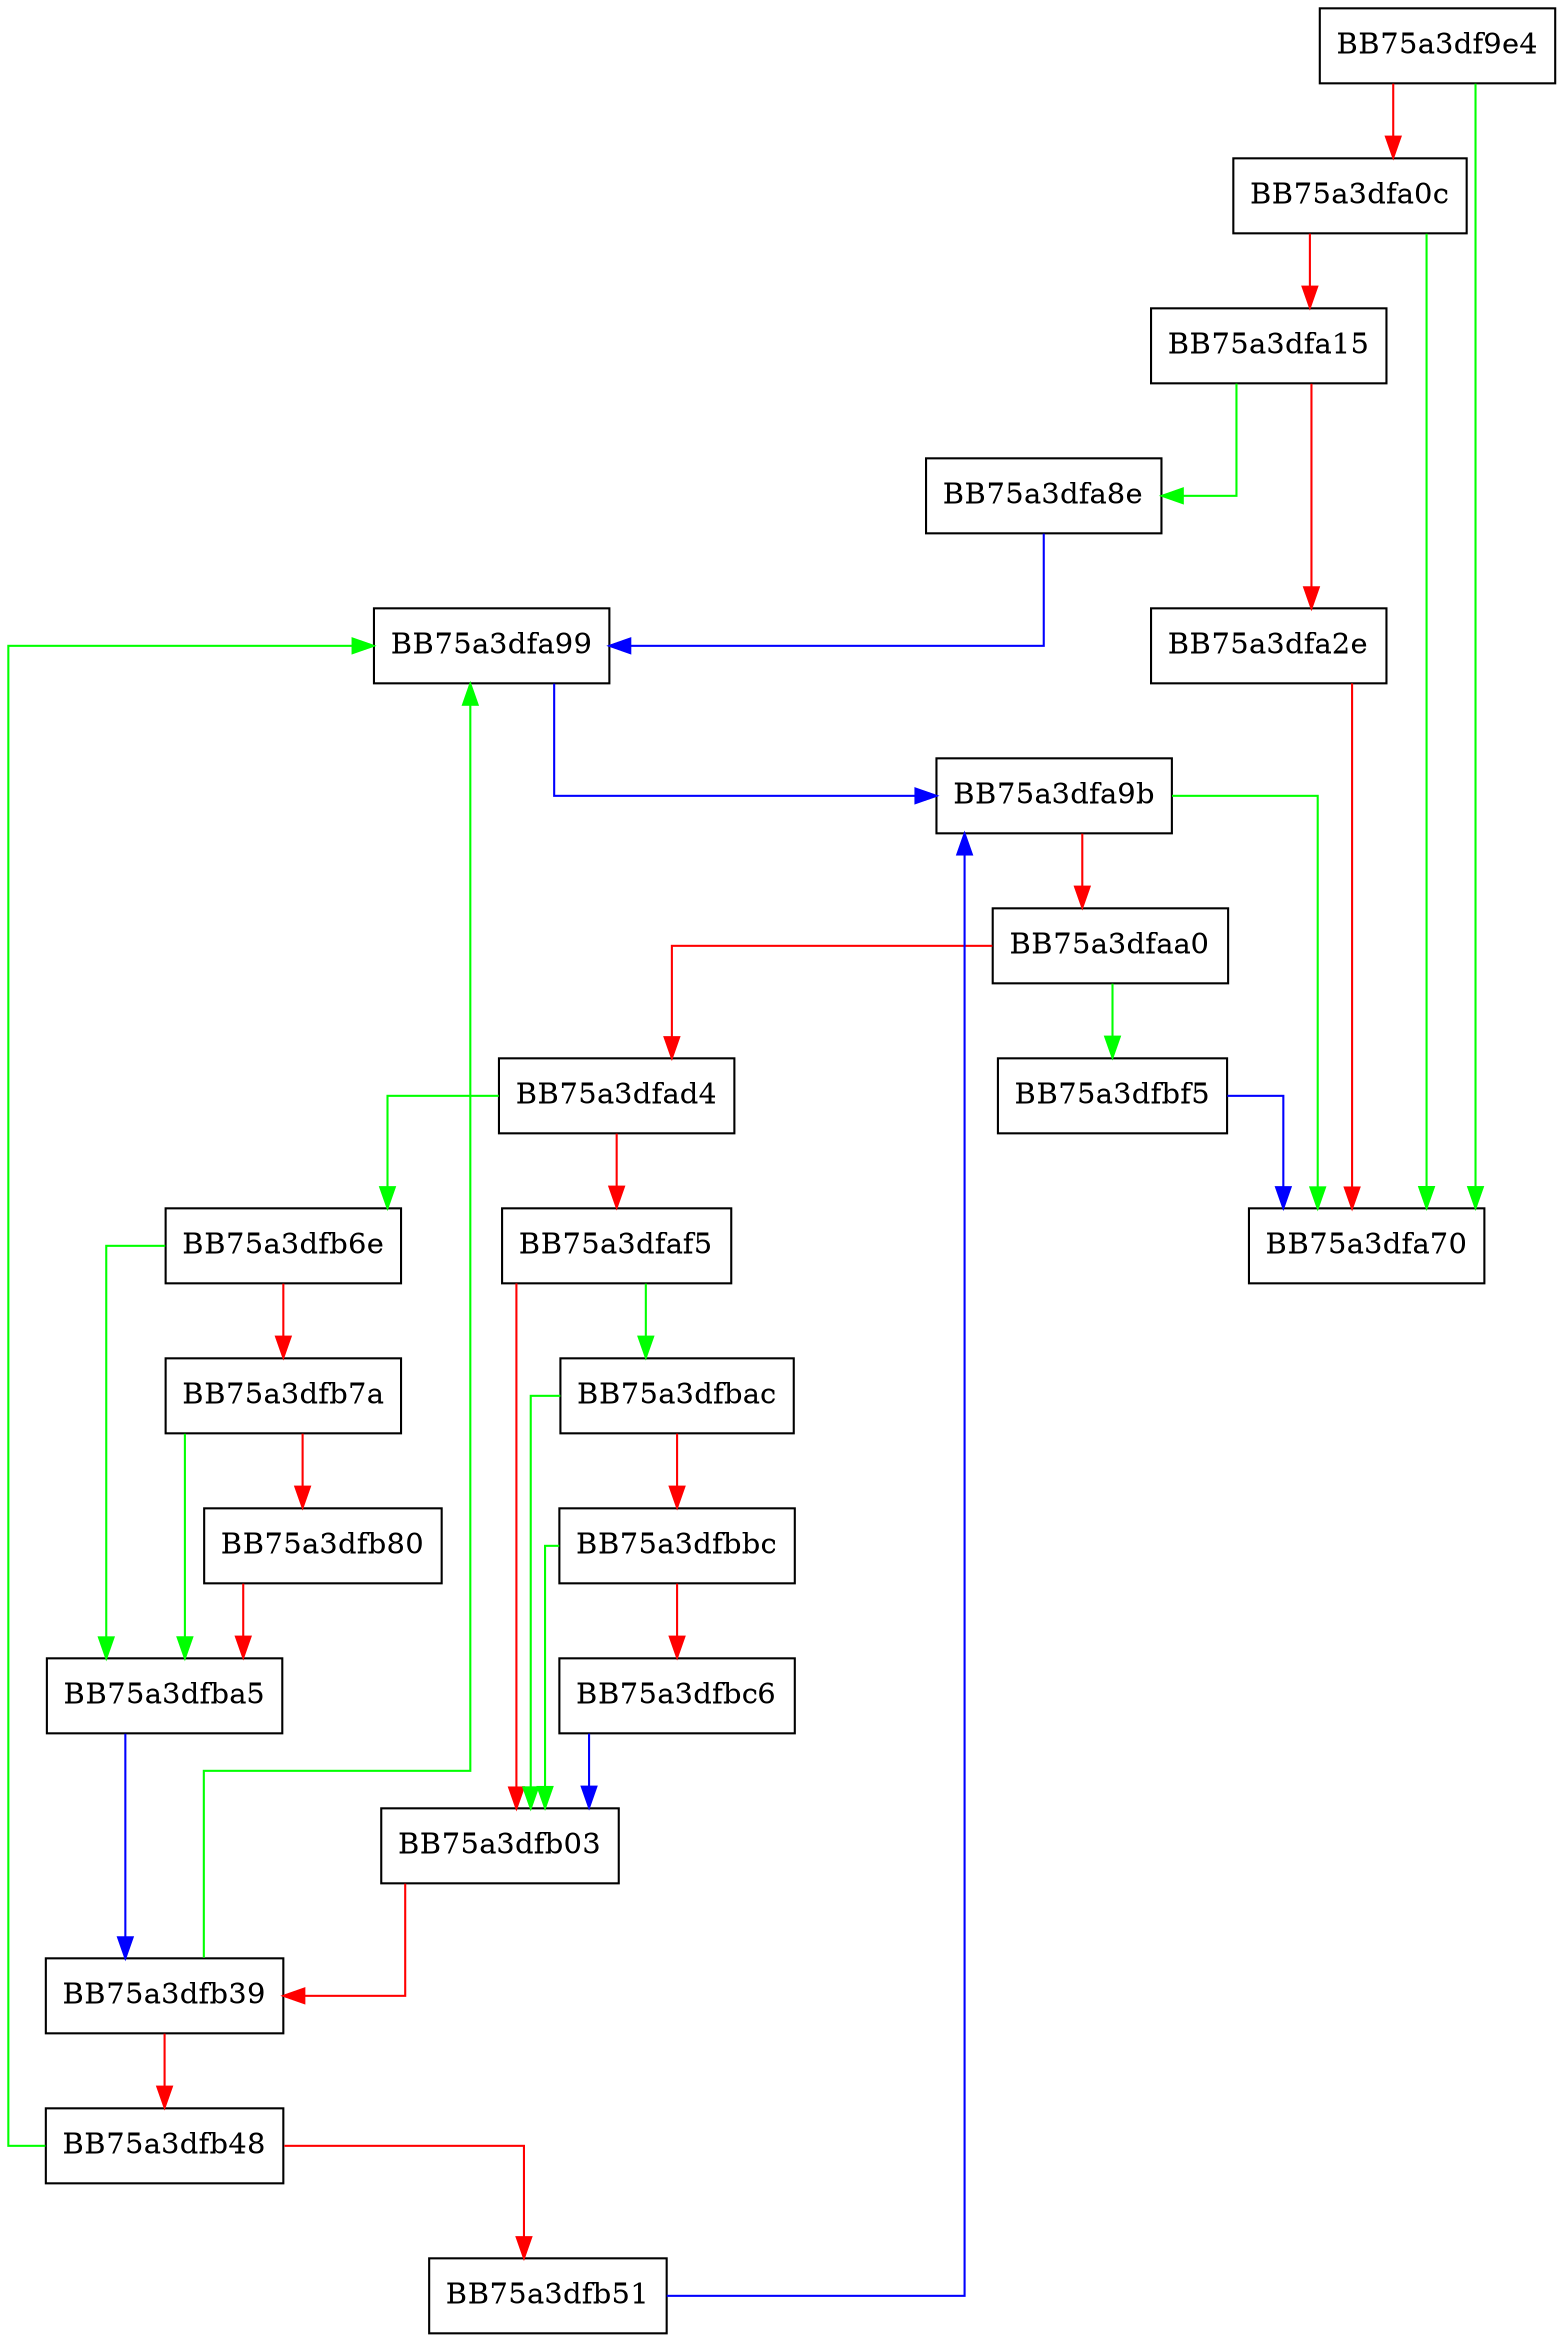digraph InvokeScanner {
  node [shape="box"];
  graph [splines=ortho];
  BB75a3df9e4 -> BB75a3dfa70 [color="green"];
  BB75a3df9e4 -> BB75a3dfa0c [color="red"];
  BB75a3dfa0c -> BB75a3dfa70 [color="green"];
  BB75a3dfa0c -> BB75a3dfa15 [color="red"];
  BB75a3dfa15 -> BB75a3dfa8e [color="green"];
  BB75a3dfa15 -> BB75a3dfa2e [color="red"];
  BB75a3dfa2e -> BB75a3dfa70 [color="red"];
  BB75a3dfa8e -> BB75a3dfa99 [color="blue"];
  BB75a3dfa99 -> BB75a3dfa9b [color="blue"];
  BB75a3dfa9b -> BB75a3dfa70 [color="green"];
  BB75a3dfa9b -> BB75a3dfaa0 [color="red"];
  BB75a3dfaa0 -> BB75a3dfbf5 [color="green"];
  BB75a3dfaa0 -> BB75a3dfad4 [color="red"];
  BB75a3dfad4 -> BB75a3dfb6e [color="green"];
  BB75a3dfad4 -> BB75a3dfaf5 [color="red"];
  BB75a3dfaf5 -> BB75a3dfbac [color="green"];
  BB75a3dfaf5 -> BB75a3dfb03 [color="red"];
  BB75a3dfb03 -> BB75a3dfb39 [color="red"];
  BB75a3dfb39 -> BB75a3dfa99 [color="green"];
  BB75a3dfb39 -> BB75a3dfb48 [color="red"];
  BB75a3dfb48 -> BB75a3dfa99 [color="green"];
  BB75a3dfb48 -> BB75a3dfb51 [color="red"];
  BB75a3dfb51 -> BB75a3dfa9b [color="blue"];
  BB75a3dfb6e -> BB75a3dfba5 [color="green"];
  BB75a3dfb6e -> BB75a3dfb7a [color="red"];
  BB75a3dfb7a -> BB75a3dfba5 [color="green"];
  BB75a3dfb7a -> BB75a3dfb80 [color="red"];
  BB75a3dfb80 -> BB75a3dfba5 [color="red"];
  BB75a3dfba5 -> BB75a3dfb39 [color="blue"];
  BB75a3dfbac -> BB75a3dfb03 [color="green"];
  BB75a3dfbac -> BB75a3dfbbc [color="red"];
  BB75a3dfbbc -> BB75a3dfb03 [color="green"];
  BB75a3dfbbc -> BB75a3dfbc6 [color="red"];
  BB75a3dfbc6 -> BB75a3dfb03 [color="blue"];
  BB75a3dfbf5 -> BB75a3dfa70 [color="blue"];
}